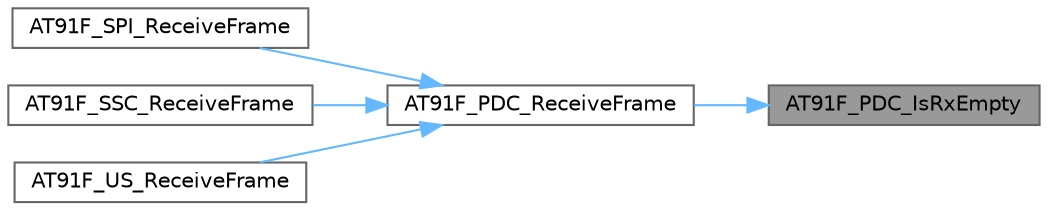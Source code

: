 digraph "AT91F_PDC_IsRxEmpty"
{
 // LATEX_PDF_SIZE
  bgcolor="transparent";
  edge [fontname=Helvetica,fontsize=10,labelfontname=Helvetica,labelfontsize=10];
  node [fontname=Helvetica,fontsize=10,shape=box,height=0.2,width=0.4];
  rankdir="RL";
  Node1 [id="Node000001",label="AT91F_PDC_IsRxEmpty",height=0.2,width=0.4,color="gray40", fillcolor="grey60", style="filled", fontcolor="black",tooltip="Test if the current transfer descriptor has been filled."];
  Node1 -> Node2 [id="edge1_Node000001_Node000002",dir="back",color="steelblue1",style="solid",tooltip=" "];
  Node2 [id="Node000002",label="AT91F_PDC_ReceiveFrame",height=0.2,width=0.4,color="grey40", fillcolor="white", style="filled",URL="$lib___a_t91_s_a_m7_s64_8h.html#aafc2ac73bfe8e6584b59dfa99dcc734d",tooltip="Close PDC: disable TX and RX reset transfer descriptors."];
  Node2 -> Node3 [id="edge2_Node000002_Node000003",dir="back",color="steelblue1",style="solid",tooltip=" "];
  Node3 [id="Node000003",label="AT91F_SPI_ReceiveFrame",height=0.2,width=0.4,color="grey40", fillcolor="white", style="filled",URL="$lib___a_t91_s_a_m7_s64_8h.html#a3fd88379fedca045387ceabc79da98f6",tooltip="Return 2 if PDC has been initialized with Buffer and Next Buffer, 1 if PDC has been initialized with ..."];
  Node2 -> Node4 [id="edge3_Node000002_Node000004",dir="back",color="steelblue1",style="solid",tooltip=" "];
  Node4 [id="Node000004",label="AT91F_SSC_ReceiveFrame",height=0.2,width=0.4,color="grey40", fillcolor="white", style="filled",URL="$lib___a_t91_s_a_m7_s64_8h.html#ae2e9978885885118d9106fb029b40b8a",tooltip="Return 2 if PDC has been initialized with Buffer and Next Buffer, 1 if PDC has been initialized with ..."];
  Node2 -> Node5 [id="edge4_Node000002_Node000005",dir="back",color="steelblue1",style="solid",tooltip=" "];
  Node5 [id="Node000005",label="AT91F_US_ReceiveFrame",height=0.2,width=0.4,color="grey40", fillcolor="white", style="filled",URL="$lib___a_t91_s_a_m7_s64_8h.html#a413427ce949ec0321bf321a4c1b91cd1",tooltip="Return 2 if PDC has been initialized with Buffer and Next Buffer, 1 if PDC has been initialized with ..."];
}
